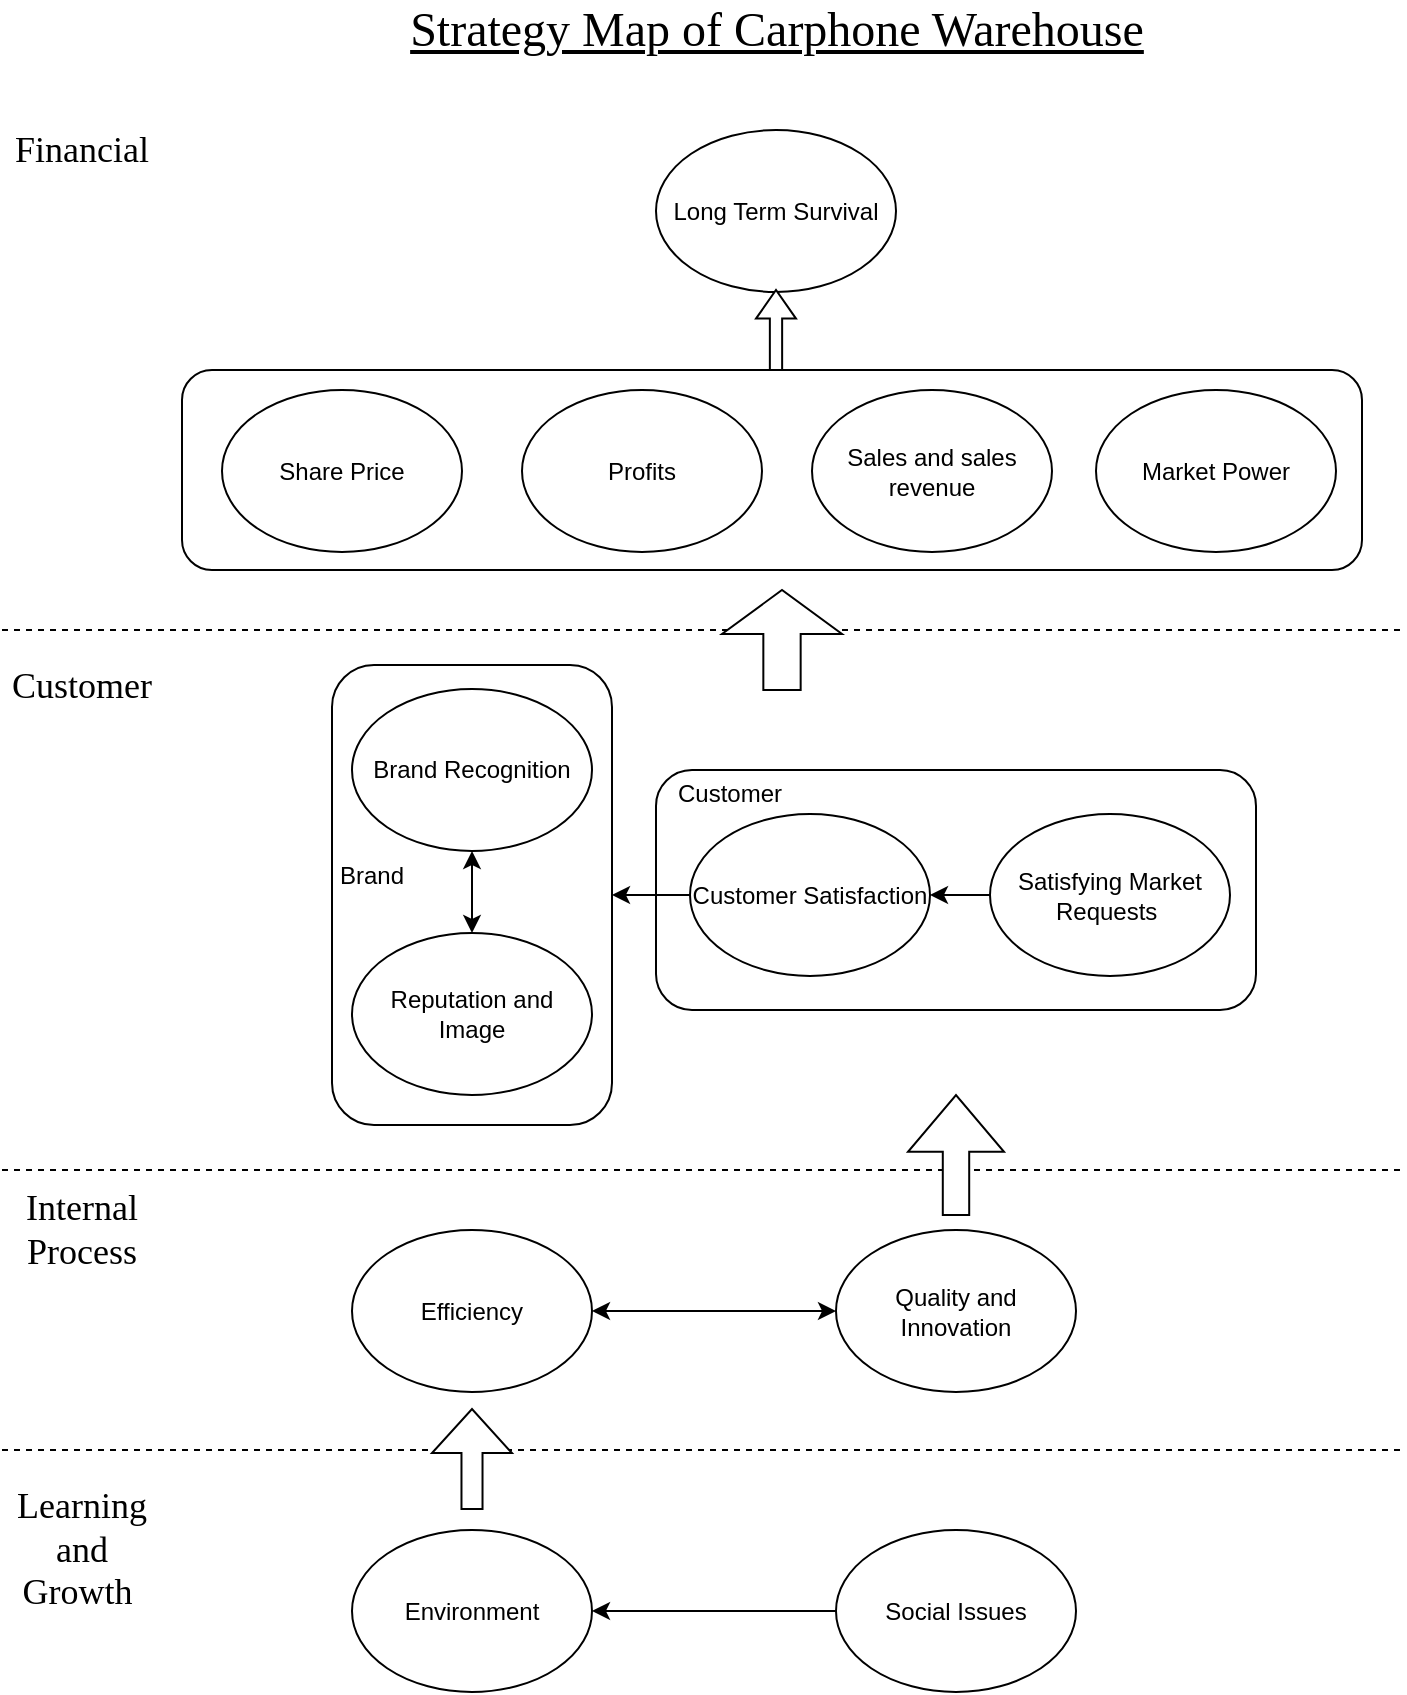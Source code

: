 <mxfile version="13.3.0" type="github">
  <diagram id="0j7kQBx2fWOavdLrpgRF" name="Page-1">
    <mxGraphModel dx="1483" dy="713" grid="1" gridSize="10" guides="1" tooltips="1" connect="1" arrows="1" fold="1" page="1" pageScale="1" pageWidth="827" pageHeight="1169" math="0" shadow="0">
      <root>
        <mxCell id="0" />
        <mxCell id="1" parent="0" />
        <mxCell id="P_k4eneQ54_tybDXNxLD-40" value="" style="rounded=1;whiteSpace=wrap;html=1;fillColor=none;" parent="1" vertex="1">
          <mxGeometry x="130" y="210" width="590" height="100" as="geometry" />
        </mxCell>
        <mxCell id="P_k4eneQ54_tybDXNxLD-27" value="" style="rounded=1;whiteSpace=wrap;html=1;fillColor=none;" parent="1" vertex="1">
          <mxGeometry x="367" y="410" width="300" height="120" as="geometry" />
        </mxCell>
        <mxCell id="P_k4eneQ54_tybDXNxLD-1" value="Environment" style="ellipse;whiteSpace=wrap;html=1;" parent="1" vertex="1">
          <mxGeometry x="215" y="790" width="120" height="81" as="geometry" />
        </mxCell>
        <mxCell id="P_k4eneQ54_tybDXNxLD-3" style="edgeStyle=orthogonalEdgeStyle;rounded=0;orthogonalLoop=1;jettySize=auto;html=1;exitX=0;exitY=0.5;exitDx=0;exitDy=0;entryX=1;entryY=0.5;entryDx=0;entryDy=0;" parent="1" source="P_k4eneQ54_tybDXNxLD-2" target="P_k4eneQ54_tybDXNxLD-1" edge="1">
          <mxGeometry relative="1" as="geometry">
            <mxPoint x="387.0" y="830.5" as="targetPoint" />
          </mxGeometry>
        </mxCell>
        <mxCell id="P_k4eneQ54_tybDXNxLD-2" value="Social Issues" style="ellipse;whiteSpace=wrap;html=1;" parent="1" vertex="1">
          <mxGeometry x="457" y="790" width="120" height="81" as="geometry" />
        </mxCell>
        <mxCell id="P_k4eneQ54_tybDXNxLD-18" value="Quality and Innovation" style="ellipse;whiteSpace=wrap;html=1;" parent="1" vertex="1">
          <mxGeometry x="457" y="640" width="120" height="81" as="geometry" />
        </mxCell>
        <mxCell id="P_k4eneQ54_tybDXNxLD-19" value="Efficiency" style="ellipse;whiteSpace=wrap;html=1;" parent="1" vertex="1">
          <mxGeometry x="215" y="640" width="120" height="81" as="geometry" />
        </mxCell>
        <mxCell id="P_k4eneQ54_tybDXNxLD-20" value="" style="endArrow=classic;startArrow=classic;html=1;entryX=0;entryY=0.5;entryDx=0;entryDy=0;exitX=1;exitY=0.5;exitDx=0;exitDy=0;" parent="1" source="P_k4eneQ54_tybDXNxLD-19" target="P_k4eneQ54_tybDXNxLD-18" edge="1">
          <mxGeometry width="50" height="50" relative="1" as="geometry">
            <mxPoint x="387.0" y="680.5" as="sourcePoint" />
            <mxPoint x="397" y="210.5" as="targetPoint" />
          </mxGeometry>
        </mxCell>
        <mxCell id="P_k4eneQ54_tybDXNxLD-26" style="edgeStyle=orthogonalEdgeStyle;rounded=0;orthogonalLoop=1;jettySize=auto;html=1;entryX=1;entryY=0.5;entryDx=0;entryDy=0;" parent="1" source="P_k4eneQ54_tybDXNxLD-24" target="P_k4eneQ54_tybDXNxLD-25" edge="1">
          <mxGeometry relative="1" as="geometry" />
        </mxCell>
        <mxCell id="P_k4eneQ54_tybDXNxLD-24" value="Satisfying Market Requests&amp;nbsp;" style="ellipse;whiteSpace=wrap;html=1;" parent="1" vertex="1">
          <mxGeometry x="534" y="432" width="120" height="81" as="geometry" />
        </mxCell>
        <mxCell id="P_k4eneQ54_tybDXNxLD-35" style="edgeStyle=orthogonalEdgeStyle;rounded=0;orthogonalLoop=1;jettySize=auto;html=1;entryX=1;entryY=0.5;entryDx=0;entryDy=0;" parent="1" source="P_k4eneQ54_tybDXNxLD-25" target="P_k4eneQ54_tybDXNxLD-32" edge="1">
          <mxGeometry relative="1" as="geometry" />
        </mxCell>
        <mxCell id="P_k4eneQ54_tybDXNxLD-25" value="Customer Satisfaction" style="ellipse;whiteSpace=wrap;html=1;" parent="1" vertex="1">
          <mxGeometry x="384" y="432" width="120" height="81" as="geometry" />
        </mxCell>
        <mxCell id="P_k4eneQ54_tybDXNxLD-28" value="Customer" style="text;html=1;strokeColor=none;fillColor=none;align=center;verticalAlign=middle;whiteSpace=wrap;rounded=0;" parent="1" vertex="1">
          <mxGeometry x="384" y="412" width="40" height="20" as="geometry" />
        </mxCell>
        <mxCell id="P_k4eneQ54_tybDXNxLD-29" value="Reputation and Image" style="ellipse;whiteSpace=wrap;html=1;" parent="1" vertex="1">
          <mxGeometry x="215" y="491.5" width="120" height="81" as="geometry" />
        </mxCell>
        <mxCell id="P_k4eneQ54_tybDXNxLD-30" value="Brand Recognition" style="ellipse;whiteSpace=wrap;html=1;" parent="1" vertex="1">
          <mxGeometry x="215" y="369.5" width="120" height="81" as="geometry" />
        </mxCell>
        <mxCell id="P_k4eneQ54_tybDXNxLD-31" value="" style="endArrow=classic;startArrow=classic;html=1;entryX=0.5;entryY=1;entryDx=0;entryDy=0;exitX=0.5;exitY=0;exitDx=0;exitDy=0;" parent="1" source="P_k4eneQ54_tybDXNxLD-29" target="P_k4eneQ54_tybDXNxLD-30" edge="1">
          <mxGeometry width="50" height="50" relative="1" as="geometry">
            <mxPoint x="385" y="609.5" as="sourcePoint" />
            <mxPoint x="435" y="559.5" as="targetPoint" />
          </mxGeometry>
        </mxCell>
        <mxCell id="P_k4eneQ54_tybDXNxLD-32" value="" style="rounded=1;whiteSpace=wrap;html=1;fillColor=none;" parent="1" vertex="1">
          <mxGeometry x="205" y="357.5" width="140" height="230" as="geometry" />
        </mxCell>
        <mxCell id="P_k4eneQ54_tybDXNxLD-33" value="Brand" style="text;html=1;strokeColor=none;fillColor=none;align=center;verticalAlign=middle;whiteSpace=wrap;rounded=0;" parent="1" vertex="1">
          <mxGeometry x="205" y="452.5" width="40" height="20" as="geometry" />
        </mxCell>
        <mxCell id="P_k4eneQ54_tybDXNxLD-36" value="Share Price" style="ellipse;whiteSpace=wrap;html=1;" parent="1" vertex="1">
          <mxGeometry x="150" y="220" width="120" height="81" as="geometry" />
        </mxCell>
        <mxCell id="P_k4eneQ54_tybDXNxLD-37" value="Profits" style="ellipse;whiteSpace=wrap;html=1;" parent="1" vertex="1">
          <mxGeometry x="300" y="220" width="120" height="81" as="geometry" />
        </mxCell>
        <mxCell id="P_k4eneQ54_tybDXNxLD-38" value="Sales and sales revenue" style="ellipse;whiteSpace=wrap;html=1;" parent="1" vertex="1">
          <mxGeometry x="445" y="220" width="120" height="81" as="geometry" />
        </mxCell>
        <mxCell id="P_k4eneQ54_tybDXNxLD-39" value="Market Power" style="ellipse;whiteSpace=wrap;html=1;" parent="1" vertex="1">
          <mxGeometry x="587" y="220" width="120" height="81" as="geometry" />
        </mxCell>
        <mxCell id="P_k4eneQ54_tybDXNxLD-41" value="Long Term Survival" style="ellipse;whiteSpace=wrap;html=1;" parent="1" vertex="1">
          <mxGeometry x="367" y="90" width="120" height="81" as="geometry" />
        </mxCell>
        <mxCell id="P_k4eneQ54_tybDXNxLD-42" value="" style="shape=singleArrow;direction=north;whiteSpace=wrap;html=1;arrowWidth=0.307;arrowSize=0.357;" parent="1" vertex="1">
          <mxGeometry x="417" y="170" width="20" height="40" as="geometry" />
        </mxCell>
        <mxCell id="P_k4eneQ54_tybDXNxLD-43" value="" style="endArrow=none;dashed=1;html=1;" parent="1" edge="1">
          <mxGeometry width="50" height="50" relative="1" as="geometry">
            <mxPoint x="40" y="750" as="sourcePoint" />
            <mxPoint x="740" y="750" as="targetPoint" />
          </mxGeometry>
        </mxCell>
        <mxCell id="P_k4eneQ54_tybDXNxLD-44" value="" style="endArrow=none;dashed=1;html=1;" parent="1" edge="1">
          <mxGeometry width="50" height="50" relative="1" as="geometry">
            <mxPoint x="40" y="610" as="sourcePoint" />
            <mxPoint x="740" y="610" as="targetPoint" />
          </mxGeometry>
        </mxCell>
        <mxCell id="P_k4eneQ54_tybDXNxLD-45" value="" style="endArrow=none;dashed=1;html=1;" parent="1" edge="1">
          <mxGeometry width="50" height="50" relative="1" as="geometry">
            <mxPoint x="40" y="340" as="sourcePoint" />
            <mxPoint x="740" y="340" as="targetPoint" />
          </mxGeometry>
        </mxCell>
        <mxCell id="P_k4eneQ54_tybDXNxLD-46" value="&lt;span style=&quot;font-family: &amp;#34;cambria&amp;#34; , serif&quot;&gt;&lt;font style=&quot;font-size: 18px&quot;&gt;Customer&lt;/font&gt;&lt;/span&gt;" style="text;html=1;strokeColor=none;fillColor=none;align=center;verticalAlign=middle;whiteSpace=wrap;rounded=0;" parent="1" vertex="1">
          <mxGeometry x="60" y="357.5" width="40" height="20" as="geometry" />
        </mxCell>
        <mxCell id="P_k4eneQ54_tybDXNxLD-47" value="&lt;font style=&quot;font-size: 18px&quot;&gt;&lt;span style=&quot;font-family: &amp;#34;cambria&amp;#34; , serif&quot;&gt;Internal&lt;/span&gt;&lt;span style=&quot;font-family: &amp;#34;times new roman&amp;#34; , serif&quot;&gt; &lt;/span&gt;&lt;span style=&quot;font-family: &amp;#34;cambria&amp;#34; , serif&quot;&gt;Process&lt;/span&gt;&lt;/font&gt;" style="text;html=1;strokeColor=none;fillColor=none;align=center;verticalAlign=middle;whiteSpace=wrap;rounded=0;" parent="1" vertex="1">
          <mxGeometry x="60" y="630" width="40" height="20" as="geometry" />
        </mxCell>
        <mxCell id="P_k4eneQ54_tybDXNxLD-48" value="&lt;span style=&quot;font-family: &amp;#34;cambria&amp;#34; , serif&quot;&gt;&lt;font style=&quot;font-size: 18px&quot;&gt;Learning&lt;br/&gt;and Growth&amp;nbsp;&lt;/font&gt;&lt;/span&gt;" style="text;html=1;strokeColor=none;fillColor=none;align=center;verticalAlign=middle;whiteSpace=wrap;rounded=0;" parent="1" vertex="1">
          <mxGeometry x="60" y="790" width="40" height="20" as="geometry" />
        </mxCell>
        <mxCell id="P_k4eneQ54_tybDXNxLD-49" value="&lt;span style=&quot;font-family: &amp;#34;cambria&amp;#34; , serif&quot;&gt;&lt;font style=&quot;font-size: 18px&quot;&gt;Financial&lt;/font&gt;&lt;/span&gt;" style="text;html=1;strokeColor=none;fillColor=none;align=center;verticalAlign=middle;whiteSpace=wrap;rounded=0;" parent="1" vertex="1">
          <mxGeometry x="60" y="90" width="40" height="20" as="geometry" />
        </mxCell>
        <mxCell id="H5yqWrvkyhw7wRc6On9Z-1" value="" style="shape=singleArrow;direction=north;whiteSpace=wrap;html=1;arrowWidth=0.311;arrowSize=0.439;" parent="1" vertex="1">
          <mxGeometry x="400" y="320" width="60" height="50" as="geometry" />
        </mxCell>
        <mxCell id="gPYuJFj_v8BSPi5QUqBB-1" value="&lt;font face=&quot;cambria, serif&quot;&gt;&lt;span style=&quot;font-size: 24px&quot;&gt;&lt;u&gt;Strategy Map of Carphone Warehouse&lt;/u&gt;&lt;/span&gt;&lt;/font&gt;" style="text;html=1;strokeColor=none;fillColor=none;align=center;verticalAlign=middle;whiteSpace=wrap;rounded=0;" parent="1" vertex="1">
          <mxGeometry x="223.75" y="30" width="406.5" height="20" as="geometry" />
        </mxCell>
        <mxCell id="P_k4eneQ54_tybDXNxLD-23" value="" style="shape=singleArrow;direction=north;whiteSpace=wrap;html=1;arrowWidth=0.275;arrowSize=0.473;" parent="1" vertex="1">
          <mxGeometry x="493" y="572.5" width="48" height="60" as="geometry" />
        </mxCell>
        <mxCell id="P_k4eneQ54_tybDXNxLD-22" value="" style="shape=singleArrow;direction=north;whiteSpace=wrap;html=1;arrowWidth=0.263;arrowSize=0.441;" parent="1" vertex="1">
          <mxGeometry x="255" y="729.5" width="40" height="50" as="geometry" />
        </mxCell>
      </root>
    </mxGraphModel>
  </diagram>
</mxfile>
